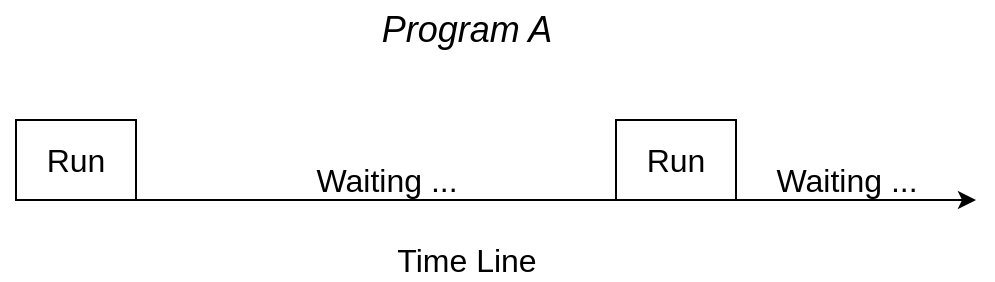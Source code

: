 <mxfile version="12.6.5" type="device"><diagram id="hkJPjwLIzn3rj4D43de1" name="第 1 页"><mxGraphModel dx="1106" dy="860" grid="1" gridSize="10" guides="1" tooltips="1" connect="1" arrows="1" fold="1" page="1" pageScale="1" pageWidth="827" pageHeight="1169" math="0" shadow="0"><root><mxCell id="0"/><mxCell id="1" parent="0"/><mxCell id="Fwrd-CVDydDqdBnpmzB3-1" value="" style="endArrow=classic;html=1;" edge="1" parent="1"><mxGeometry width="50" height="50" relative="1" as="geometry"><mxPoint x="200" y="400" as="sourcePoint"/><mxPoint x="680" y="400" as="targetPoint"/></mxGeometry></mxCell><mxCell id="Fwrd-CVDydDqdBnpmzB3-2" value="Time Line" style="text;html=1;align=center;verticalAlign=middle;resizable=0;points=[];autosize=1;fontSize=16;" vertex="1" parent="1"><mxGeometry x="380" y="420" width="90" height="20" as="geometry"/></mxCell><mxCell id="Fwrd-CVDydDqdBnpmzB3-3" value="Run" style="rounded=0;whiteSpace=wrap;html=1;fontSize=16;" vertex="1" parent="1"><mxGeometry x="200" y="360" width="60" height="40" as="geometry"/></mxCell><mxCell id="Fwrd-CVDydDqdBnpmzB3-5" value="Waiting ..." style="text;html=1;align=center;verticalAlign=middle;resizable=0;points=[];autosize=1;fontSize=16;" vertex="1" parent="1"><mxGeometry x="340" y="380" width="90" height="20" as="geometry"/></mxCell><mxCell id="Fwrd-CVDydDqdBnpmzB3-6" value="Waiting ..." style="text;html=1;align=center;verticalAlign=middle;resizable=0;points=[];autosize=1;fontSize=16;" vertex="1" parent="1"><mxGeometry x="570" y="380" width="90" height="20" as="geometry"/></mxCell><mxCell id="Fwrd-CVDydDqdBnpmzB3-7" value="Run" style="rounded=0;whiteSpace=wrap;html=1;fontSize=16;" vertex="1" parent="1"><mxGeometry x="500" y="360" width="60" height="40" as="geometry"/></mxCell><mxCell id="Fwrd-CVDydDqdBnpmzB3-8" value="Program A" style="text;html=1;align=center;verticalAlign=middle;resizable=0;points=[];autosize=1;fontSize=18;fontStyle=2" vertex="1" parent="1"><mxGeometry x="375" y="300" width="100" height="30" as="geometry"/></mxCell></root></mxGraphModel></diagram></mxfile>